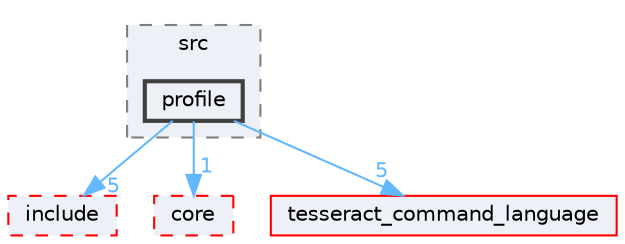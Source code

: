 digraph "tesseract_motion_planners/trajopt/src/profile"
{
 // LATEX_PDF_SIZE
  bgcolor="transparent";
  edge [fontname=Helvetica,fontsize=10,labelfontname=Helvetica,labelfontsize=10];
  node [fontname=Helvetica,fontsize=10,shape=box,height=0.2,width=0.4];
  compound=true
  subgraph clusterdir_786d4f88b5723d1ed7606901b175895c {
    graph [ bgcolor="#edf0f7", pencolor="grey50", label="src", fontname=Helvetica,fontsize=10 style="filled,dashed", URL="dir_786d4f88b5723d1ed7606901b175895c.html",tooltip=""]
  dir_d4ff393b90ae0dac34f0df7d48459ca7 [label="profile", fillcolor="#edf0f7", color="grey25", style="filled,bold", URL="dir_d4ff393b90ae0dac34f0df7d48459ca7.html",tooltip=""];
  }
  dir_69518f7ef736443110ee2b2a50b977af [label="include", fillcolor="#edf0f7", color="red", style="filled,dashed", URL="dir_69518f7ef736443110ee2b2a50b977af.html",tooltip=""];
  dir_ba42fb948e9041f2f8c5ac347b7f6bb7 [label="core", fillcolor="#edf0f7", color="red", style="filled,dashed", URL="dir_ba42fb948e9041f2f8c5ac347b7f6bb7.html",tooltip=""];
  dir_fa47c2fa9b13a12fc195f1b83854b816 [label="tesseract_command_language", fillcolor="#edf0f7", color="red", style="filled", URL="dir_fa47c2fa9b13a12fc195f1b83854b816.html",tooltip=""];
  dir_d4ff393b90ae0dac34f0df7d48459ca7->dir_69518f7ef736443110ee2b2a50b977af [headlabel="5", labeldistance=1.5 headhref="dir_000031_000013.html" color="steelblue1" fontcolor="steelblue1"];
  dir_d4ff393b90ae0dac34f0df7d48459ca7->dir_ba42fb948e9041f2f8c5ac347b7f6bb7 [headlabel="1", labeldistance=1.5 headhref="dir_000031_000000.html" color="steelblue1" fontcolor="steelblue1"];
  dir_d4ff393b90ae0dac34f0df7d48459ca7->dir_fa47c2fa9b13a12fc195f1b83854b816 [headlabel="5", labeldistance=1.5 headhref="dir_000031_000048.html" color="steelblue1" fontcolor="steelblue1"];
}

